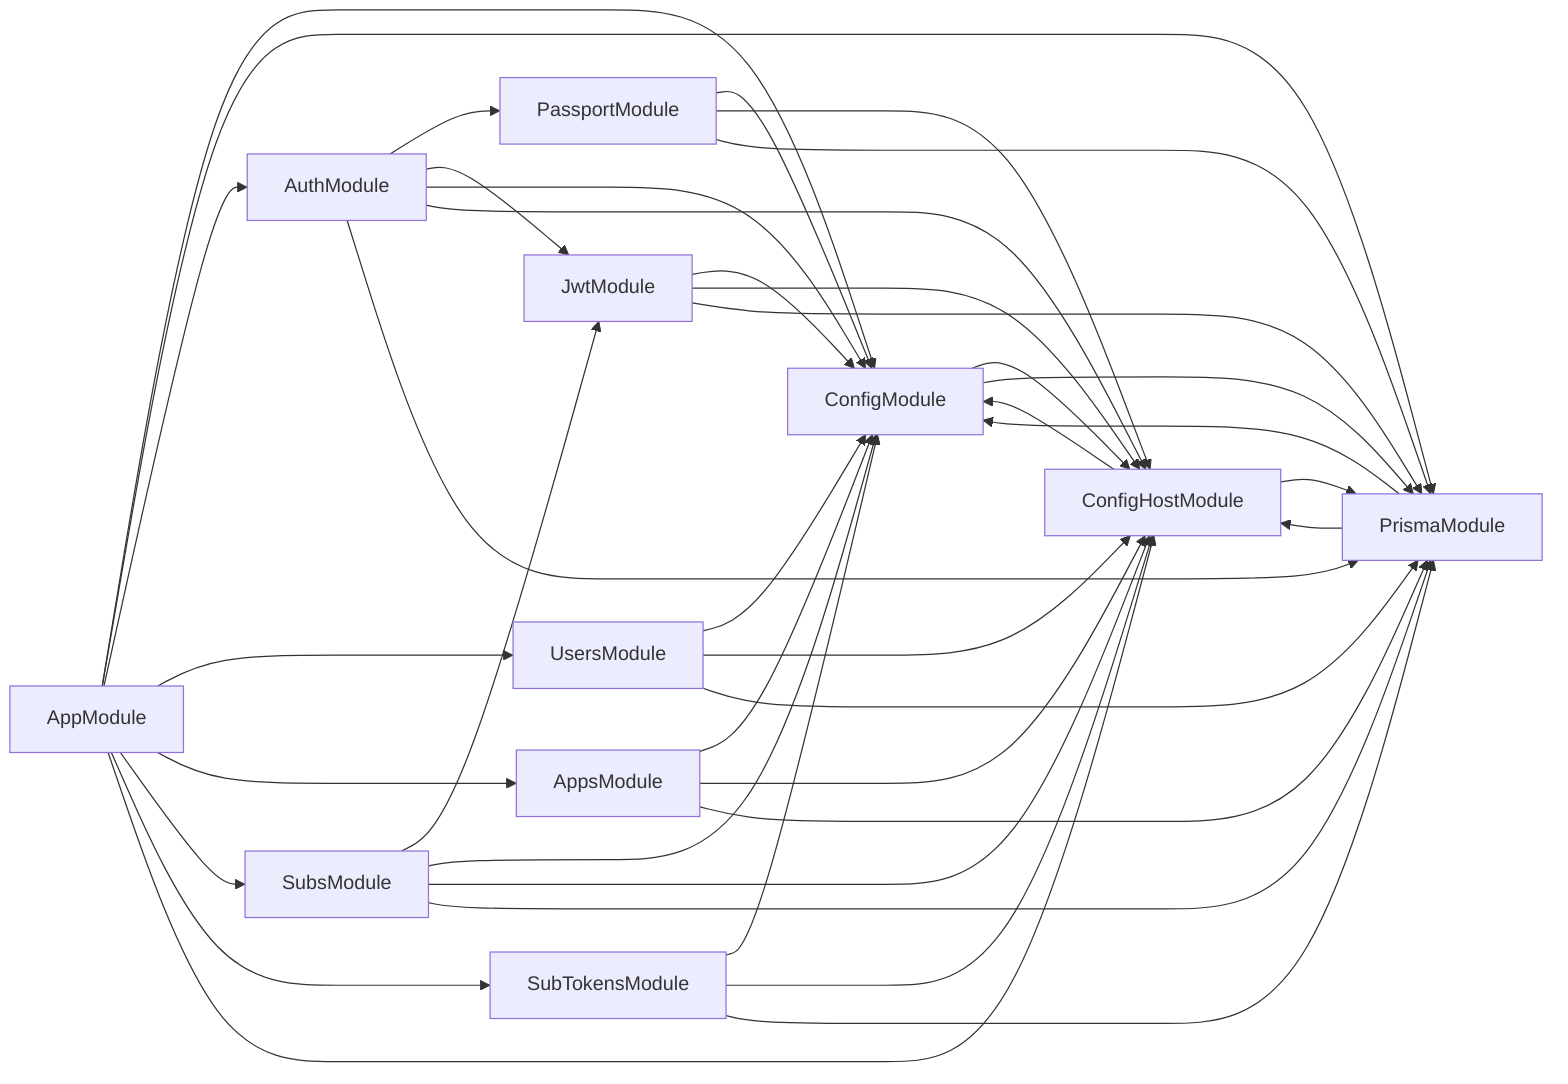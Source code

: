 graph LR
    AppModule --> ConfigModule;
    ConfigModule --> ConfigHostModule;
    ConfigHostModule --> ConfigModule;
    ConfigHostModule --> PrismaModule;
    PrismaModule --> ConfigModule;
    PrismaModule --> ConfigHostModule;
    ConfigModule --> PrismaModule;
    AppModule --> PrismaModule;
    AppModule --> AuthModule;
    AuthModule --> PassportModule;
    PassportModule --> ConfigModule;
    PassportModule --> ConfigHostModule;
    PassportModule --> PrismaModule;
    AuthModule --> JwtModule;
    JwtModule --> ConfigModule;
    JwtModule --> ConfigHostModule;
    JwtModule --> PrismaModule;
    AuthModule --> ConfigModule;
    AuthModule --> ConfigHostModule;
    AuthModule --> PrismaModule;
    AppModule --> UsersModule;
    UsersModule --> ConfigModule;
    UsersModule --> ConfigHostModule;
    UsersModule --> PrismaModule;
    AppModule --> AppsModule;
    AppsModule --> ConfigModule;
    AppsModule --> ConfigHostModule;
    AppsModule --> PrismaModule;
    AppModule --> SubsModule;
    SubsModule --> JwtModule;
    SubsModule --> ConfigModule;
    SubsModule --> ConfigHostModule;
    SubsModule --> PrismaModule;
    AppModule --> SubTokensModule;
    SubTokensModule --> ConfigModule;
    SubTokensModule --> ConfigHostModule;
    SubTokensModule --> PrismaModule;
    AppModule --> ConfigHostModule;
